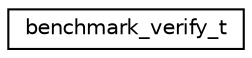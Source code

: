digraph "Graphical Class Hierarchy"
{
  edge [fontname="Helvetica",fontsize="10",labelfontname="Helvetica",labelfontsize="10"];
  node [fontname="Helvetica",fontsize="10",shape=record];
  rankdir="LR";
  Node0 [label="benchmark_verify_t",height=0.2,width=0.4,color="black", fillcolor="white", style="filled",URL="$de/d24/structbenchmark__verify__t.html"];
}
